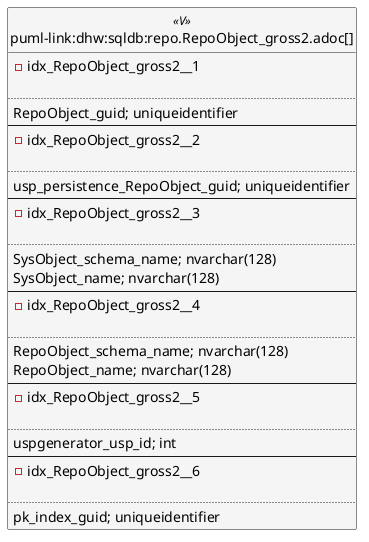 @startuml
left to right direction
'top to bottom direction
hide circle
'avoide "." issues:
set namespaceSeparator none


skinparam class {
  BackgroundColor White
  BackgroundColor<<FN>> Yellow
  BackgroundColor<<FS>> Yellow
  BackgroundColor<<FT>> LightGray
  BackgroundColor<<IF>> Yellow
  BackgroundColor<<IS>> Yellow
  BackgroundColor<<P>> Aqua
  BackgroundColor<<PC>> Aqua
  BackgroundColor<<SN>> Yellow
  BackgroundColor<<SO>> SlateBlue
  BackgroundColor<<TF>> LightGray
  BackgroundColor<<TR>> Tomato
  BackgroundColor<<U>> White
  BackgroundColor<<V>> WhiteSmoke
  BackgroundColor<<X>> Aqua
  BackgroundColor<<external>> AliceBlue
}


entity "puml-link:dhw:sqldb:repo.RepoObject_gross2.adoc[]" as repo.RepoObject_gross2 << V >> {
- idx_RepoObject_gross2__1

..
RepoObject_guid; uniqueidentifier
--
- idx_RepoObject_gross2__2

..
usp_persistence_RepoObject_guid; uniqueidentifier
--
- idx_RepoObject_gross2__3

..
SysObject_schema_name; nvarchar(128)
SysObject_name; nvarchar(128)
--
- idx_RepoObject_gross2__4

..
RepoObject_schema_name; nvarchar(128)
RepoObject_name; nvarchar(128)
--
- idx_RepoObject_gross2__5

..
uspgenerator_usp_id; int
--
- idx_RepoObject_gross2__6

..
pk_index_guid; uniqueidentifier
}


@enduml

